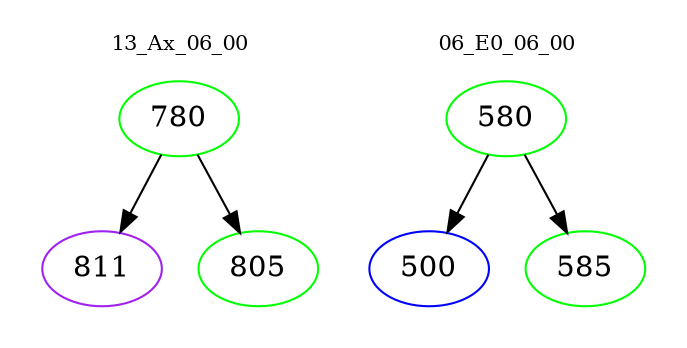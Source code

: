 digraph{
subgraph cluster_0 {
color = white
label = "13_Ax_06_00";
fontsize=10;
T0_780 [label="780", color="green"]
T0_780 -> T0_811 [color="black"]
T0_811 [label="811", color="purple"]
T0_780 -> T0_805 [color="black"]
T0_805 [label="805", color="green"]
}
subgraph cluster_1 {
color = white
label = "06_E0_06_00";
fontsize=10;
T1_580 [label="580", color="green"]
T1_580 -> T1_500 [color="black"]
T1_500 [label="500", color="blue"]
T1_580 -> T1_585 [color="black"]
T1_585 [label="585", color="green"]
}
}
